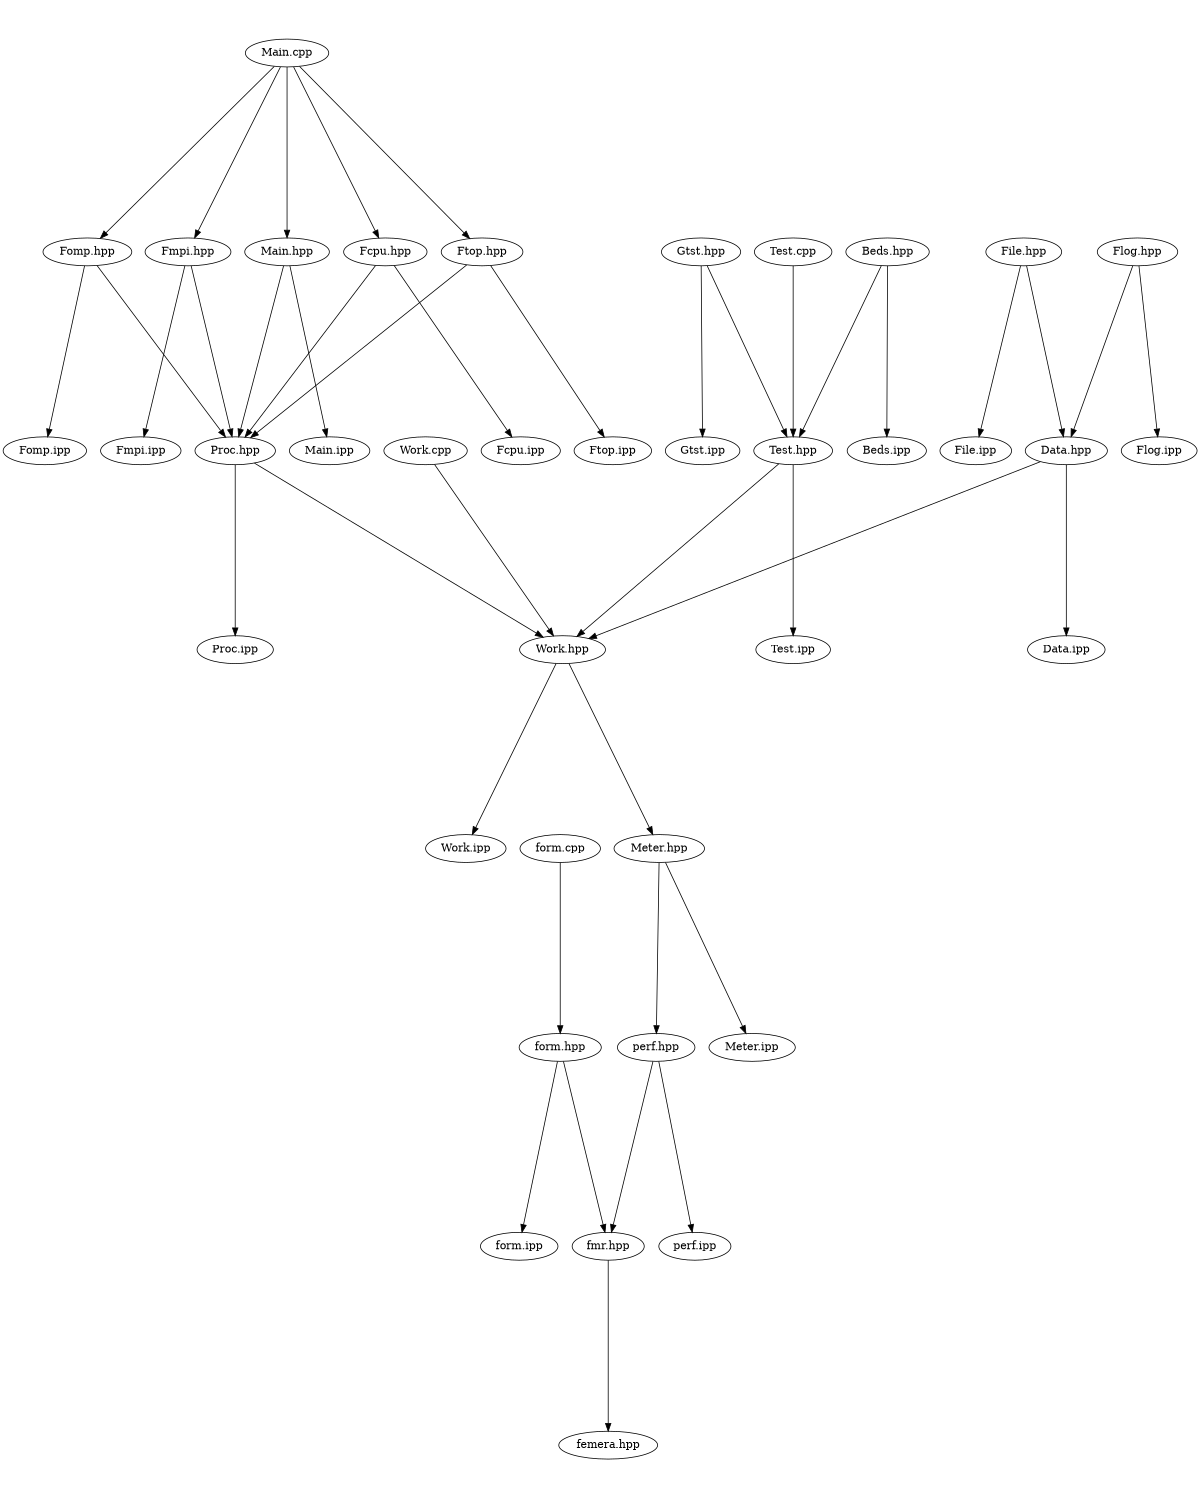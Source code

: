 digraph "source tree" {
    overlap=scale;
    size="8,10";
    ratio="fill";
    fontsize="16";
    fontname="Helvetica";
	clusterrank="local";
	"Meter.hpp" -> "perf.hpp"
	"Main.cpp" -> "Fomp.hpp"
	"Fomp.hpp" -> "Fomp.ipp"
	"Gtst.hpp" -> "Gtst.ipp"
	"Fmpi.hpp" -> "Fmpi.ipp"
	"form.cpp" -> "form.hpp"
	"perf.hpp" -> "perf.ipp"
	"Main.cpp" -> "Main.hpp"
	"Fcpu.hpp" -> "Fcpu.ipp"
	"Work.cpp" -> "Work.hpp"
	"Main.hpp" -> "Main.ipp"
	"Proc.hpp" -> "Proc.ipp"
	"Test.cpp" -> "Test.hpp"
	"Main.cpp" -> "Fmpi.hpp"
	"Main.cpp" -> "Fcpu.hpp"
	"Ftop.hpp" -> "Ftop.ipp"
	"perf.hpp" -> "fmr.hpp"
	"Ftop.hpp" -> "Proc.hpp"
	"Data.hpp" -> "Data.ipp"
	"File.hpp" -> "Data.hpp"
	"Work.hpp" -> "Work.ipp"
	"Main.cpp" -> "Ftop.hpp"
	"Test.hpp" -> "Work.hpp"
	"Fmpi.hpp" -> "Proc.hpp"
	"Beds.hpp" -> "Test.hpp"
	"fmr.hpp" -> "femera.hpp"
	"form.hpp" -> "form.ipp"
	"form.hpp" -> "fmr.hpp"
	"Proc.hpp" -> "Work.hpp"
	"Gtst.hpp" -> "Test.hpp"
	"Data.hpp" -> "Work.hpp"
	"Beds.hpp" -> "Beds.ipp"
	"Work.hpp" -> "Meter.hpp"
	"Fcpu.hpp" -> "Proc.hpp"
	"Fomp.hpp" -> "Proc.hpp"
	"Flog.hpp" -> "Data.hpp"
	"Main.hpp" -> "Proc.hpp"
	"File.hpp" -> "File.ipp"
	"Flog.hpp" -> "Flog.ipp"
	"Meter.hpp" -> "Meter.ipp"
	"Test.hpp" -> "Test.ipp"
}
